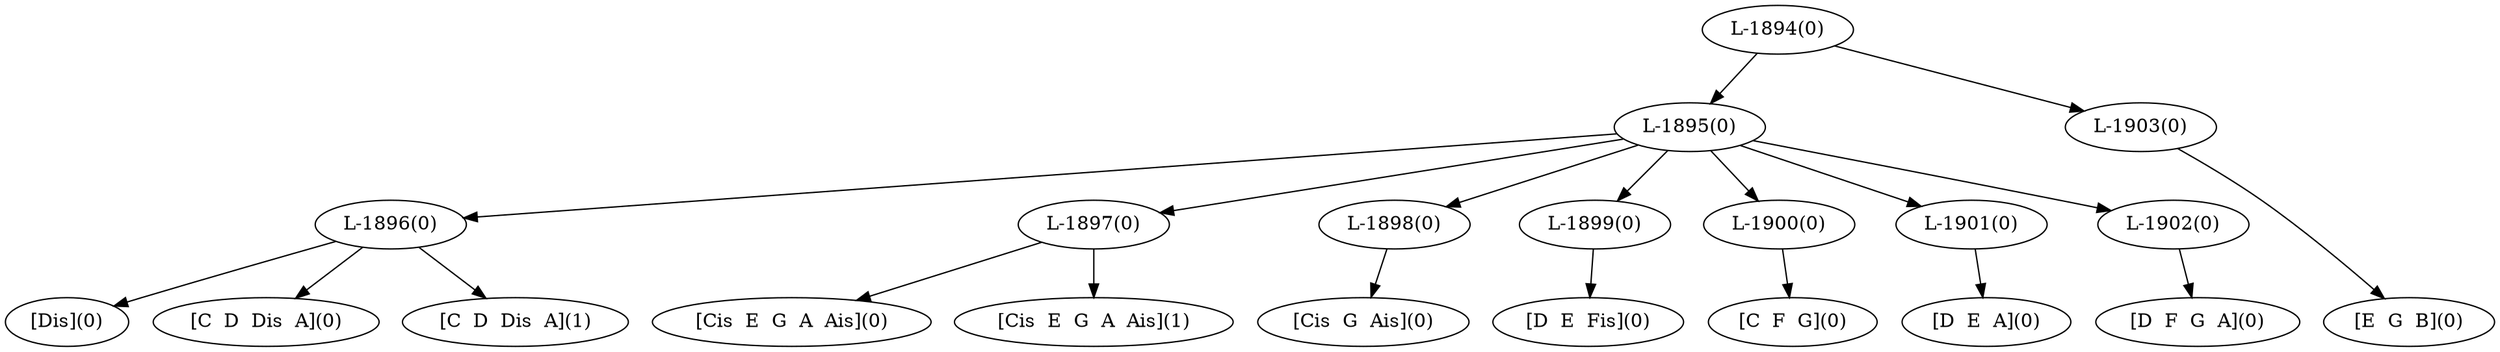 digraph sample{
"L-1896(0)"->"[Dis](0)"
"L-1896(0)"->"[C  D  Dis  A](0)"
"L-1896(0)"->"[C  D  Dis  A](1)"
"L-1897(0)"->"[Cis  E  G  A  Ais](0)"
"L-1897(0)"->"[Cis  E  G  A  Ais](1)"
"L-1898(0)"->"[Cis  G  Ais](0)"
"L-1899(0)"->"[D  E  Fis](0)"
"L-1900(0)"->"[C  F  G](0)"
"L-1901(0)"->"[D  E  A](0)"
"L-1902(0)"->"[D  F  G  A](0)"
"L-1895(0)"->"L-1896(0)"
"L-1895(0)"->"L-1897(0)"
"L-1895(0)"->"L-1898(0)"
"L-1895(0)"->"L-1899(0)"
"L-1895(0)"->"L-1900(0)"
"L-1895(0)"->"L-1901(0)"
"L-1895(0)"->"L-1902(0)"
"L-1903(0)"->"[E  G  B](0)"
"L-1894(0)"->"L-1895(0)"
"L-1894(0)"->"L-1903(0)"
{rank = min; "L-1894(0)"}
{rank = same; "L-1895(0)"; "L-1903(0)";}
{rank = same; "L-1896(0)"; "L-1897(0)"; "L-1898(0)"; "L-1899(0)"; "L-1900(0)"; "L-1901(0)"; "L-1902(0)";}
{rank = max; "[C  D  Dis  A](0)"; "[C  D  Dis  A](1)"; "[C  F  G](0)"; "[Cis  E  G  A  Ais](0)"; "[Cis  E  G  A  Ais](1)"; "[Cis  G  Ais](0)"; "[D  E  A](0)"; "[D  E  Fis](0)"; "[D  F  G  A](0)"; "[Dis](0)"; "[E  G  B](0)";}
}